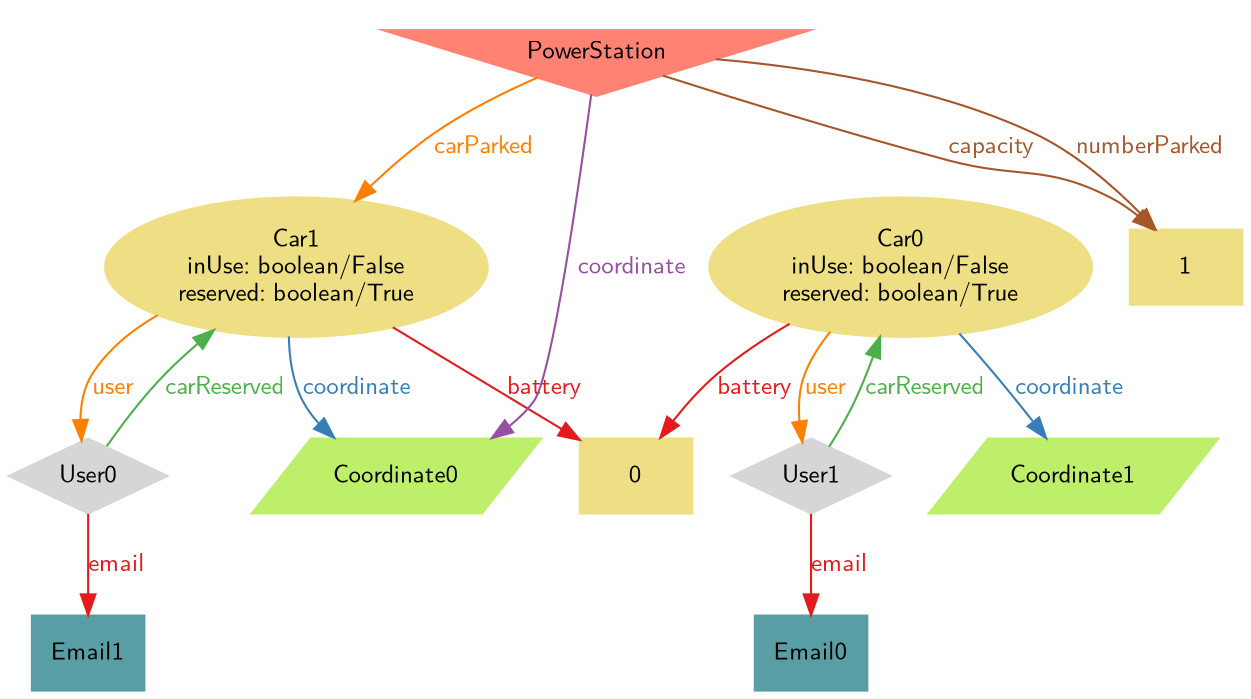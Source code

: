 digraph "graph" {
graph [fontsize=12,fontname="Latin Modern Sans"]
node [fontsize=12,fontname="Latin Modern Sans"]
edge [fontsize=12,fontname="Latin Modern Sans"]
rankdir=TB;
"N8" -> "N5" [uuid = "<Car0, 0>", color = "#e41a1c", fontcolor = "#e41a1c", style = "solid", label = "battery", dir = "forward", weight = "1"]
"N9" -> "N5" [uuid = "<Car1, 0>", color = "#e41a1c", fontcolor = "#e41a1c", style = "solid", label = "battery", dir = "forward", weight = "1"]
"N10" -> "N4" [uuid = "<PowerStation, 1>", color = "#a65628", fontcolor = "#a65628", style = "solid", label = "capacity", dir = "forward", weight = "1"]
"N10" -> "N9" [uuid = "<PowerStation, Car1>", color = "#ff7f00", fontcolor = "#ff7f00", style = "solid", label = "carParked", dir = "forward", weight = "1"]
"N9" -> "N6" [uuid = "<User0, Car1>", color = "#4daf4a", fontcolor = "#4daf4a", style = "solid", label = "carReserved", dir = "back", weight = "1"]
"N8" -> "N7" [uuid = "<User1, Car0>", color = "#4daf4a", fontcolor = "#4daf4a", style = "solid", label = "carReserved", dir = "back", weight = "1"]
"N8" -> "N3" [uuid = "<Car0, Coordinate1>", color = "#377eb8", fontcolor = "#377eb8", style = "solid", label = "coordinate", dir = "forward", weight = "1"]
"N9" -> "N2" [uuid = "<Car1, Coordinate0>", color = "#377eb8", fontcolor = "#377eb8", style = "solid", label = "coordinate", dir = "forward", weight = "1"]
"N10" -> "N2" [uuid = "<PowerStation, Coordinate0>", color = "#984ea3", fontcolor = "#984ea3", style = "solid", label = "coordinate", dir = "forward", weight = "1"]
"N6" -> "N1" [uuid = "<User0, Email1>", color = "#e41a1c", fontcolor = "#e41a1c", style = "solid", label = "email", dir = "forward", weight = "1"]
"N7" -> "N0" [uuid = "<User1, Email0>", color = "#e41a1c", fontcolor = "#e41a1c", style = "solid", label = "email", dir = "forward", weight = "1"]
"N10" -> "N4" [uuid = "<PowerStation, 1>", color = "#a65628", fontcolor = "#a65628", style = "solid", label = "numberParked", dir = "forward", weight = "1"]
"N8" -> "N7" [uuid = "<Car0, User1>", color = "#ff7f00", fontcolor = "#ff7f00", style = "solid", label = "user", dir = "forward", weight = "1"]
"N9" -> "N6" [uuid = "<Car1, User0>", color = "#ff7f00", fontcolor = "#ff7f00", style = "solid", label = "user", dir = "forward", weight = "1"]
"N0" [uuid="Email0", label="Email0", color="#5a9ea5", fontcolor = "#000000", shape = "box", style = "filled, solid"]
"N1" [uuid="Email1", label="Email1", color="#5a9ea5", fontcolor = "#000000", shape = "box", style = "filled, solid"]
"N2" [uuid="Coordinate0", label="Coordinate0", color="#bdef6b", fontcolor = "#000000", shape = "parallelogram", style = "filled, solid"]
"N3" [uuid="Coordinate1", label="Coordinate1", color="#bdef6b", fontcolor = "#000000", shape = "parallelogram", style = "filled, solid"]
"N4" [uuid="1", label="1", color="#efdf84", fontcolor = "#000000", shape = "box", style = "filled, solid"]
"N5" [uuid="0", label="0", color="#efdf84", fontcolor = "#000000", shape = "box", style = "filled, solid"]
"N6" [uuid="User0", label="User0", color="#d6d6d6", fontcolor = "#000000", shape = "Mdiamond", style = "filled, solid"]
"N7" [uuid="User1", label="User1", color="#d6d6d6", fontcolor = "#000000", shape = "Mdiamond", style = "filled, solid"]
"N8" [uuid="Car0", label="Car0\ninUse: boolean/False\nreserved: boolean/True", color="#efdf84", fontcolor = "#000000", shape = "ellipse", style = "filled, solid"]
"N9" [uuid="Car1", label="Car1\ninUse: boolean/False\nreserved: boolean/True", color="#efdf84", fontcolor = "#000000", shape = "ellipse", style = "filled, solid"]
"N10" [uuid="PowerStation", label="PowerStation", color="#ff8273", fontcolor = "#000000", shape = "invtriangle", style = "filled, solid"]
}
